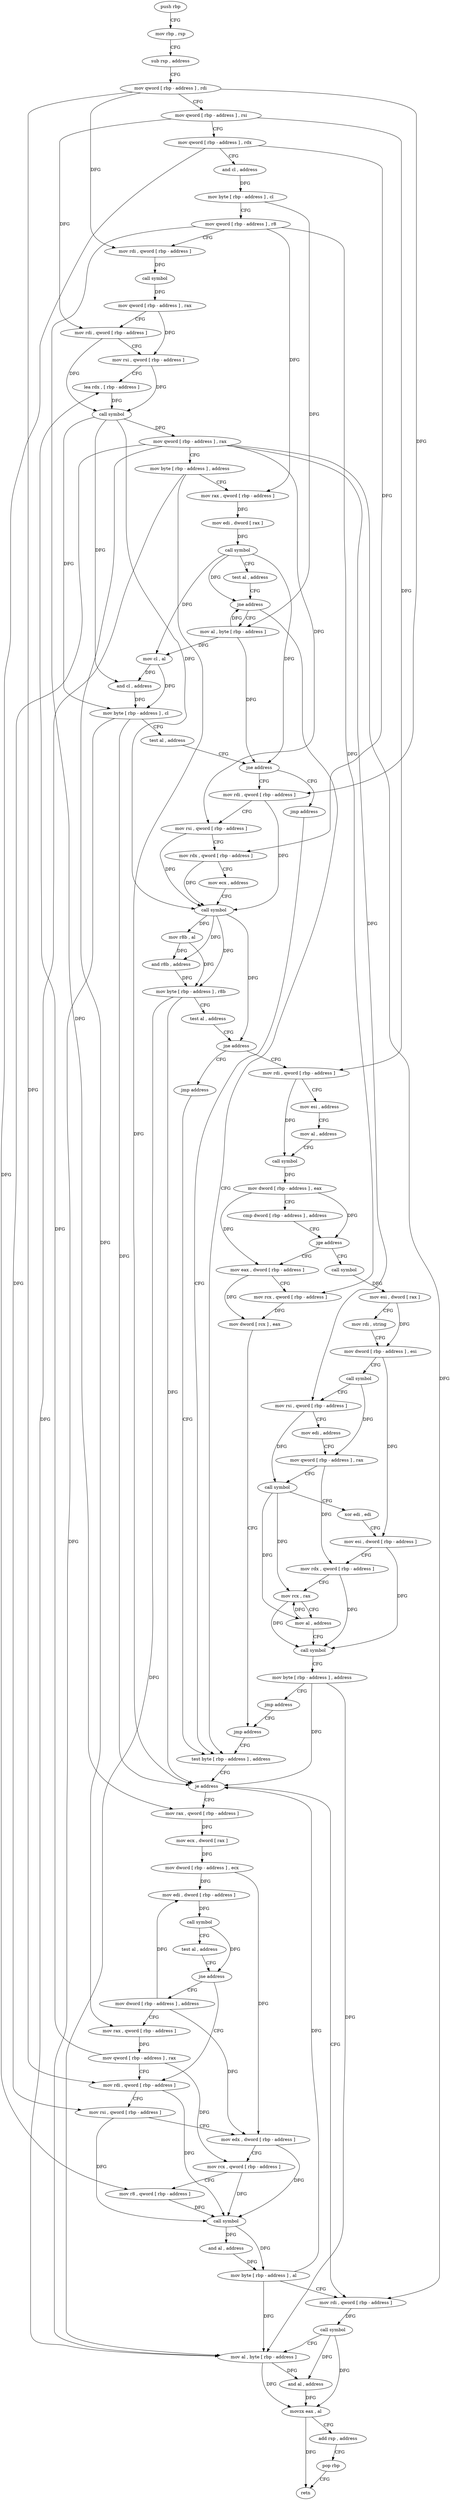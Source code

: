 digraph "func" {
"4212336" [label = "push rbp" ]
"4212337" [label = "mov rbp , rsp" ]
"4212340" [label = "sub rsp , address" ]
"4212344" [label = "mov qword [ rbp - address ] , rdi" ]
"4212348" [label = "mov qword [ rbp - address ] , rsi" ]
"4212352" [label = "mov qword [ rbp - address ] , rdx" ]
"4212356" [label = "and cl , address" ]
"4212359" [label = "mov byte [ rbp - address ] , cl" ]
"4212362" [label = "mov qword [ rbp - address ] , r8" ]
"4212366" [label = "mov rdi , qword [ rbp - address ]" ]
"4212370" [label = "call symbol" ]
"4212375" [label = "mov qword [ rbp - address ] , rax" ]
"4212379" [label = "mov rdi , qword [ rbp - address ]" ]
"4212383" [label = "mov rsi , qword [ rbp - address ]" ]
"4212387" [label = "lea rdx , [ rbp - address ]" ]
"4212391" [label = "call symbol" ]
"4212396" [label = "mov qword [ rbp - address ] , rax" ]
"4212400" [label = "mov byte [ rbp - address ] , address" ]
"4212404" [label = "mov rax , qword [ rbp - address ]" ]
"4212408" [label = "mov edi , dword [ rax ]" ]
"4212410" [label = "call symbol" ]
"4212415" [label = "test al , address" ]
"4212417" [label = "jne address" ]
"4212607" [label = "test byte [ rbp - address ] , address" ]
"4212423" [label = "mov al , byte [ rbp - address ]" ]
"4212611" [label = "je address" ]
"4212686" [label = "mov rdi , qword [ rbp - address ]" ]
"4212617" [label = "mov rax , qword [ rbp - address ]" ]
"4212426" [label = "mov cl , al" ]
"4212428" [label = "and cl , address" ]
"4212431" [label = "mov byte [ rbp - address ] , cl" ]
"4212434" [label = "test al , address" ]
"4212436" [label = "jne address" ]
"4212447" [label = "mov rdi , qword [ rbp - address ]" ]
"4212442" [label = "jmp address" ]
"4212690" [label = "call symbol" ]
"4212695" [label = "mov al , byte [ rbp - address ]" ]
"4212698" [label = "and al , address" ]
"4212700" [label = "movzx eax , al" ]
"4212703" [label = "add rsp , address" ]
"4212707" [label = "pop rbp" ]
"4212708" [label = "retn" ]
"4212621" [label = "mov ecx , dword [ rax ]" ]
"4212623" [label = "mov dword [ rbp - address ] , ecx" ]
"4212626" [label = "mov edi , dword [ rbp - address ]" ]
"4212629" [label = "call symbol" ]
"4212634" [label = "test al , address" ]
"4212636" [label = "jne address" ]
"4212657" [label = "mov rdi , qword [ rbp - address ]" ]
"4212642" [label = "mov dword [ rbp - address ] , address" ]
"4212451" [label = "mov rsi , qword [ rbp - address ]" ]
"4212455" [label = "mov rdx , qword [ rbp - address ]" ]
"4212459" [label = "mov ecx , address" ]
"4212464" [label = "call symbol" ]
"4212469" [label = "mov r8b , al" ]
"4212472" [label = "and r8b , address" ]
"4212476" [label = "mov byte [ rbp - address ] , r8b" ]
"4212480" [label = "test al , address" ]
"4212482" [label = "jne address" ]
"4212493" [label = "mov rdi , qword [ rbp - address ]" ]
"4212488" [label = "jmp address" ]
"4212661" [label = "mov rsi , qword [ rbp - address ]" ]
"4212665" [label = "mov edx , dword [ rbp - address ]" ]
"4212668" [label = "mov rcx , qword [ rbp - address ]" ]
"4212672" [label = "mov r8 , qword [ rbp - address ]" ]
"4212676" [label = "call symbol" ]
"4212681" [label = "and al , address" ]
"4212683" [label = "mov byte [ rbp - address ] , al" ]
"4212649" [label = "mov rax , qword [ rbp - address ]" ]
"4212653" [label = "mov qword [ rbp - address ] , rax" ]
"4212497" [label = "mov esi , address" ]
"4212502" [label = "mov al , address" ]
"4212504" [label = "call symbol" ]
"4212509" [label = "mov dword [ rbp - address ] , eax" ]
"4212512" [label = "cmp dword [ rbp - address ] , address" ]
"4212516" [label = "jge address" ]
"4212593" [label = "mov eax , dword [ rbp - address ]" ]
"4212522" [label = "call symbol" ]
"4212596" [label = "mov rcx , qword [ rbp - address ]" ]
"4212600" [label = "mov dword [ rcx ] , eax" ]
"4212602" [label = "jmp address" ]
"4212527" [label = "mov esi , dword [ rax ]" ]
"4212529" [label = "mov rdi , string" ]
"4212539" [label = "mov dword [ rbp - address ] , esi" ]
"4212542" [label = "call symbol" ]
"4212547" [label = "mov rsi , qword [ rbp - address ]" ]
"4212551" [label = "mov edi , address" ]
"4212556" [label = "mov qword [ rbp - address ] , rax" ]
"4212560" [label = "call symbol" ]
"4212565" [label = "xor edi , edi" ]
"4212567" [label = "mov esi , dword [ rbp - address ]" ]
"4212570" [label = "mov rdx , qword [ rbp - address ]" ]
"4212574" [label = "mov rcx , rax" ]
"4212577" [label = "mov al , address" ]
"4212579" [label = "call symbol" ]
"4212584" [label = "mov byte [ rbp - address ] , address" ]
"4212588" [label = "jmp address" ]
"4212336" -> "4212337" [ label = "CFG" ]
"4212337" -> "4212340" [ label = "CFG" ]
"4212340" -> "4212344" [ label = "CFG" ]
"4212344" -> "4212348" [ label = "CFG" ]
"4212344" -> "4212366" [ label = "DFG" ]
"4212344" -> "4212447" [ label = "DFG" ]
"4212344" -> "4212657" [ label = "DFG" ]
"4212348" -> "4212352" [ label = "CFG" ]
"4212348" -> "4212379" [ label = "DFG" ]
"4212348" -> "4212493" [ label = "DFG" ]
"4212352" -> "4212356" [ label = "CFG" ]
"4212352" -> "4212455" [ label = "DFG" ]
"4212352" -> "4212672" [ label = "DFG" ]
"4212356" -> "4212359" [ label = "DFG" ]
"4212359" -> "4212362" [ label = "CFG" ]
"4212359" -> "4212423" [ label = "DFG" ]
"4212362" -> "4212366" [ label = "CFG" ]
"4212362" -> "4212404" [ label = "DFG" ]
"4212362" -> "4212617" [ label = "DFG" ]
"4212362" -> "4212596" [ label = "DFG" ]
"4212366" -> "4212370" [ label = "DFG" ]
"4212370" -> "4212375" [ label = "DFG" ]
"4212375" -> "4212379" [ label = "CFG" ]
"4212375" -> "4212383" [ label = "DFG" ]
"4212379" -> "4212383" [ label = "CFG" ]
"4212379" -> "4212391" [ label = "DFG" ]
"4212383" -> "4212387" [ label = "CFG" ]
"4212383" -> "4212391" [ label = "DFG" ]
"4212387" -> "4212391" [ label = "DFG" ]
"4212391" -> "4212396" [ label = "DFG" ]
"4212391" -> "4212428" [ label = "DFG" ]
"4212391" -> "4212431" [ label = "DFG" ]
"4212391" -> "4212464" [ label = "DFG" ]
"4212396" -> "4212400" [ label = "CFG" ]
"4212396" -> "4212686" [ label = "DFG" ]
"4212396" -> "4212451" [ label = "DFG" ]
"4212396" -> "4212661" [ label = "DFG" ]
"4212396" -> "4212649" [ label = "DFG" ]
"4212396" -> "4212547" [ label = "DFG" ]
"4212400" -> "4212404" [ label = "CFG" ]
"4212400" -> "4212611" [ label = "DFG" ]
"4212400" -> "4212695" [ label = "DFG" ]
"4212404" -> "4212408" [ label = "DFG" ]
"4212408" -> "4212410" [ label = "DFG" ]
"4212410" -> "4212415" [ label = "CFG" ]
"4212410" -> "4212417" [ label = "DFG" ]
"4212410" -> "4212426" [ label = "DFG" ]
"4212410" -> "4212436" [ label = "DFG" ]
"4212415" -> "4212417" [ label = "CFG" ]
"4212417" -> "4212607" [ label = "CFG" ]
"4212417" -> "4212423" [ label = "CFG" ]
"4212607" -> "4212611" [ label = "CFG" ]
"4212423" -> "4212426" [ label = "DFG" ]
"4212423" -> "4212417" [ label = "DFG" ]
"4212423" -> "4212436" [ label = "DFG" ]
"4212611" -> "4212686" [ label = "CFG" ]
"4212611" -> "4212617" [ label = "CFG" ]
"4212686" -> "4212690" [ label = "DFG" ]
"4212617" -> "4212621" [ label = "DFG" ]
"4212426" -> "4212428" [ label = "DFG" ]
"4212426" -> "4212431" [ label = "DFG" ]
"4212428" -> "4212431" [ label = "DFG" ]
"4212431" -> "4212434" [ label = "CFG" ]
"4212431" -> "4212611" [ label = "DFG" ]
"4212431" -> "4212695" [ label = "DFG" ]
"4212434" -> "4212436" [ label = "CFG" ]
"4212436" -> "4212447" [ label = "CFG" ]
"4212436" -> "4212442" [ label = "CFG" ]
"4212447" -> "4212451" [ label = "CFG" ]
"4212447" -> "4212464" [ label = "DFG" ]
"4212442" -> "4212607" [ label = "CFG" ]
"4212690" -> "4212695" [ label = "CFG" ]
"4212690" -> "4212698" [ label = "DFG" ]
"4212690" -> "4212700" [ label = "DFG" ]
"4212695" -> "4212698" [ label = "DFG" ]
"4212695" -> "4212700" [ label = "DFG" ]
"4212698" -> "4212700" [ label = "DFG" ]
"4212700" -> "4212703" [ label = "CFG" ]
"4212700" -> "4212708" [ label = "DFG" ]
"4212703" -> "4212707" [ label = "CFG" ]
"4212707" -> "4212708" [ label = "CFG" ]
"4212621" -> "4212623" [ label = "DFG" ]
"4212623" -> "4212626" [ label = "DFG" ]
"4212623" -> "4212665" [ label = "DFG" ]
"4212626" -> "4212629" [ label = "DFG" ]
"4212629" -> "4212634" [ label = "CFG" ]
"4212629" -> "4212636" [ label = "DFG" ]
"4212634" -> "4212636" [ label = "CFG" ]
"4212636" -> "4212657" [ label = "CFG" ]
"4212636" -> "4212642" [ label = "CFG" ]
"4212657" -> "4212661" [ label = "CFG" ]
"4212657" -> "4212676" [ label = "DFG" ]
"4212642" -> "4212649" [ label = "CFG" ]
"4212642" -> "4212626" [ label = "DFG" ]
"4212642" -> "4212665" [ label = "DFG" ]
"4212451" -> "4212455" [ label = "CFG" ]
"4212451" -> "4212464" [ label = "DFG" ]
"4212455" -> "4212459" [ label = "CFG" ]
"4212455" -> "4212464" [ label = "DFG" ]
"4212459" -> "4212464" [ label = "CFG" ]
"4212464" -> "4212469" [ label = "DFG" ]
"4212464" -> "4212482" [ label = "DFG" ]
"4212464" -> "4212472" [ label = "DFG" ]
"4212464" -> "4212476" [ label = "DFG" ]
"4212469" -> "4212472" [ label = "DFG" ]
"4212469" -> "4212476" [ label = "DFG" ]
"4212472" -> "4212476" [ label = "DFG" ]
"4212476" -> "4212480" [ label = "CFG" ]
"4212476" -> "4212611" [ label = "DFG" ]
"4212476" -> "4212695" [ label = "DFG" ]
"4212480" -> "4212482" [ label = "CFG" ]
"4212482" -> "4212493" [ label = "CFG" ]
"4212482" -> "4212488" [ label = "CFG" ]
"4212493" -> "4212497" [ label = "CFG" ]
"4212493" -> "4212504" [ label = "DFG" ]
"4212488" -> "4212607" [ label = "CFG" ]
"4212661" -> "4212665" [ label = "CFG" ]
"4212661" -> "4212676" [ label = "DFG" ]
"4212665" -> "4212668" [ label = "CFG" ]
"4212665" -> "4212676" [ label = "DFG" ]
"4212668" -> "4212672" [ label = "CFG" ]
"4212668" -> "4212676" [ label = "DFG" ]
"4212672" -> "4212676" [ label = "DFG" ]
"4212676" -> "4212681" [ label = "DFG" ]
"4212676" -> "4212683" [ label = "DFG" ]
"4212681" -> "4212683" [ label = "DFG" ]
"4212683" -> "4212686" [ label = "CFG" ]
"4212683" -> "4212611" [ label = "DFG" ]
"4212683" -> "4212695" [ label = "DFG" ]
"4212649" -> "4212653" [ label = "DFG" ]
"4212653" -> "4212657" [ label = "CFG" ]
"4212653" -> "4212387" [ label = "DFG" ]
"4212653" -> "4212668" [ label = "DFG" ]
"4212497" -> "4212502" [ label = "CFG" ]
"4212502" -> "4212504" [ label = "CFG" ]
"4212504" -> "4212509" [ label = "DFG" ]
"4212509" -> "4212512" [ label = "CFG" ]
"4212509" -> "4212516" [ label = "DFG" ]
"4212509" -> "4212593" [ label = "DFG" ]
"4212512" -> "4212516" [ label = "CFG" ]
"4212516" -> "4212593" [ label = "CFG" ]
"4212516" -> "4212522" [ label = "CFG" ]
"4212593" -> "4212596" [ label = "CFG" ]
"4212593" -> "4212600" [ label = "DFG" ]
"4212522" -> "4212527" [ label = "DFG" ]
"4212596" -> "4212600" [ label = "DFG" ]
"4212600" -> "4212602" [ label = "CFG" ]
"4212602" -> "4212607" [ label = "CFG" ]
"4212527" -> "4212529" [ label = "CFG" ]
"4212527" -> "4212539" [ label = "DFG" ]
"4212529" -> "4212539" [ label = "CFG" ]
"4212539" -> "4212542" [ label = "CFG" ]
"4212539" -> "4212567" [ label = "DFG" ]
"4212542" -> "4212547" [ label = "CFG" ]
"4212542" -> "4212556" [ label = "DFG" ]
"4212547" -> "4212551" [ label = "CFG" ]
"4212547" -> "4212560" [ label = "DFG" ]
"4212551" -> "4212556" [ label = "CFG" ]
"4212556" -> "4212560" [ label = "CFG" ]
"4212556" -> "4212570" [ label = "DFG" ]
"4212560" -> "4212565" [ label = "CFG" ]
"4212560" -> "4212574" [ label = "DFG" ]
"4212560" -> "4212577" [ label = "DFG" ]
"4212565" -> "4212567" [ label = "CFG" ]
"4212567" -> "4212570" [ label = "CFG" ]
"4212567" -> "4212579" [ label = "DFG" ]
"4212570" -> "4212574" [ label = "CFG" ]
"4212570" -> "4212579" [ label = "DFG" ]
"4212574" -> "4212577" [ label = "CFG" ]
"4212574" -> "4212579" [ label = "DFG" ]
"4212577" -> "4212579" [ label = "CFG" ]
"4212577" -> "4212574" [ label = "DFG" ]
"4212579" -> "4212584" [ label = "CFG" ]
"4212584" -> "4212588" [ label = "CFG" ]
"4212584" -> "4212611" [ label = "DFG" ]
"4212584" -> "4212695" [ label = "DFG" ]
"4212588" -> "4212602" [ label = "CFG" ]
}
